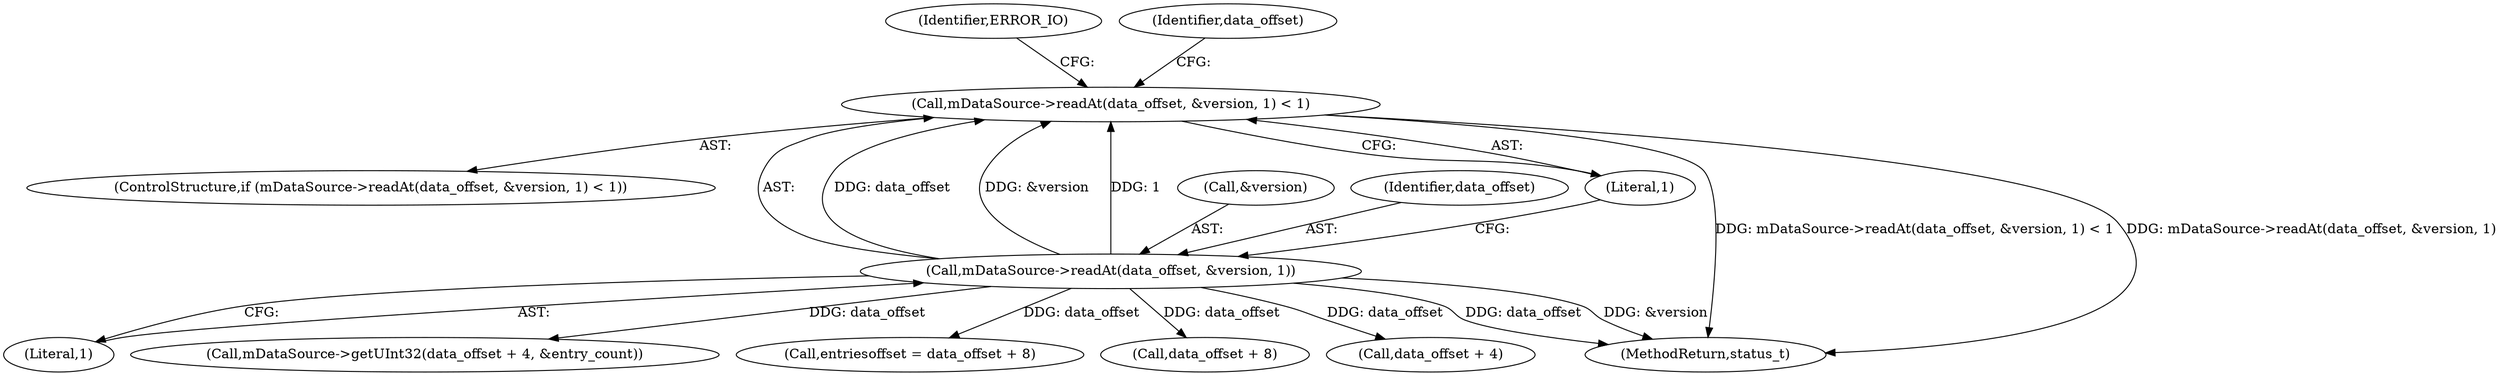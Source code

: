 digraph "0_Android_6fe85f7e15203e48df2cc3e8e1c4bc6ad49dc968@API" {
"1000602" [label="(Call,mDataSource->readAt(data_offset, &version, 1) < 1)"];
"1000603" [label="(Call,mDataSource->readAt(data_offset, &version, 1))"];
"1000607" [label="(Literal,1)"];
"1000602" [label="(Call,mDataSource->readAt(data_offset, &version, 1) < 1)"];
"1000615" [label="(Call,mDataSource->getUInt32(data_offset + 4, &entry_count))"];
"1000605" [label="(Call,&version)"];
"1000643" [label="(Call,entriesoffset = data_offset + 8)"];
"1000645" [label="(Call,data_offset + 8)"];
"1000601" [label="(ControlStructure,if (mDataSource->readAt(data_offset, &version, 1) < 1))"];
"1000603" [label="(Call,mDataSource->readAt(data_offset, &version, 1))"];
"1000604" [label="(Identifier,data_offset)"];
"1000616" [label="(Call,data_offset + 4)"];
"1000608" [label="(Literal,1)"];
"1002931" [label="(MethodReturn,status_t)"];
"1000611" [label="(Identifier,ERROR_IO)"];
"1000617" [label="(Identifier,data_offset)"];
"1000602" -> "1000601"  [label="AST: "];
"1000602" -> "1000608"  [label="CFG: "];
"1000603" -> "1000602"  [label="AST: "];
"1000608" -> "1000602"  [label="AST: "];
"1000611" -> "1000602"  [label="CFG: "];
"1000617" -> "1000602"  [label="CFG: "];
"1000602" -> "1002931"  [label="DDG: mDataSource->readAt(data_offset, &version, 1) < 1"];
"1000602" -> "1002931"  [label="DDG: mDataSource->readAt(data_offset, &version, 1)"];
"1000603" -> "1000602"  [label="DDG: data_offset"];
"1000603" -> "1000602"  [label="DDG: &version"];
"1000603" -> "1000602"  [label="DDG: 1"];
"1000603" -> "1000607"  [label="CFG: "];
"1000604" -> "1000603"  [label="AST: "];
"1000605" -> "1000603"  [label="AST: "];
"1000607" -> "1000603"  [label="AST: "];
"1000608" -> "1000603"  [label="CFG: "];
"1000603" -> "1002931"  [label="DDG: data_offset"];
"1000603" -> "1002931"  [label="DDG: &version"];
"1000603" -> "1000615"  [label="DDG: data_offset"];
"1000603" -> "1000616"  [label="DDG: data_offset"];
"1000603" -> "1000643"  [label="DDG: data_offset"];
"1000603" -> "1000645"  [label="DDG: data_offset"];
}

